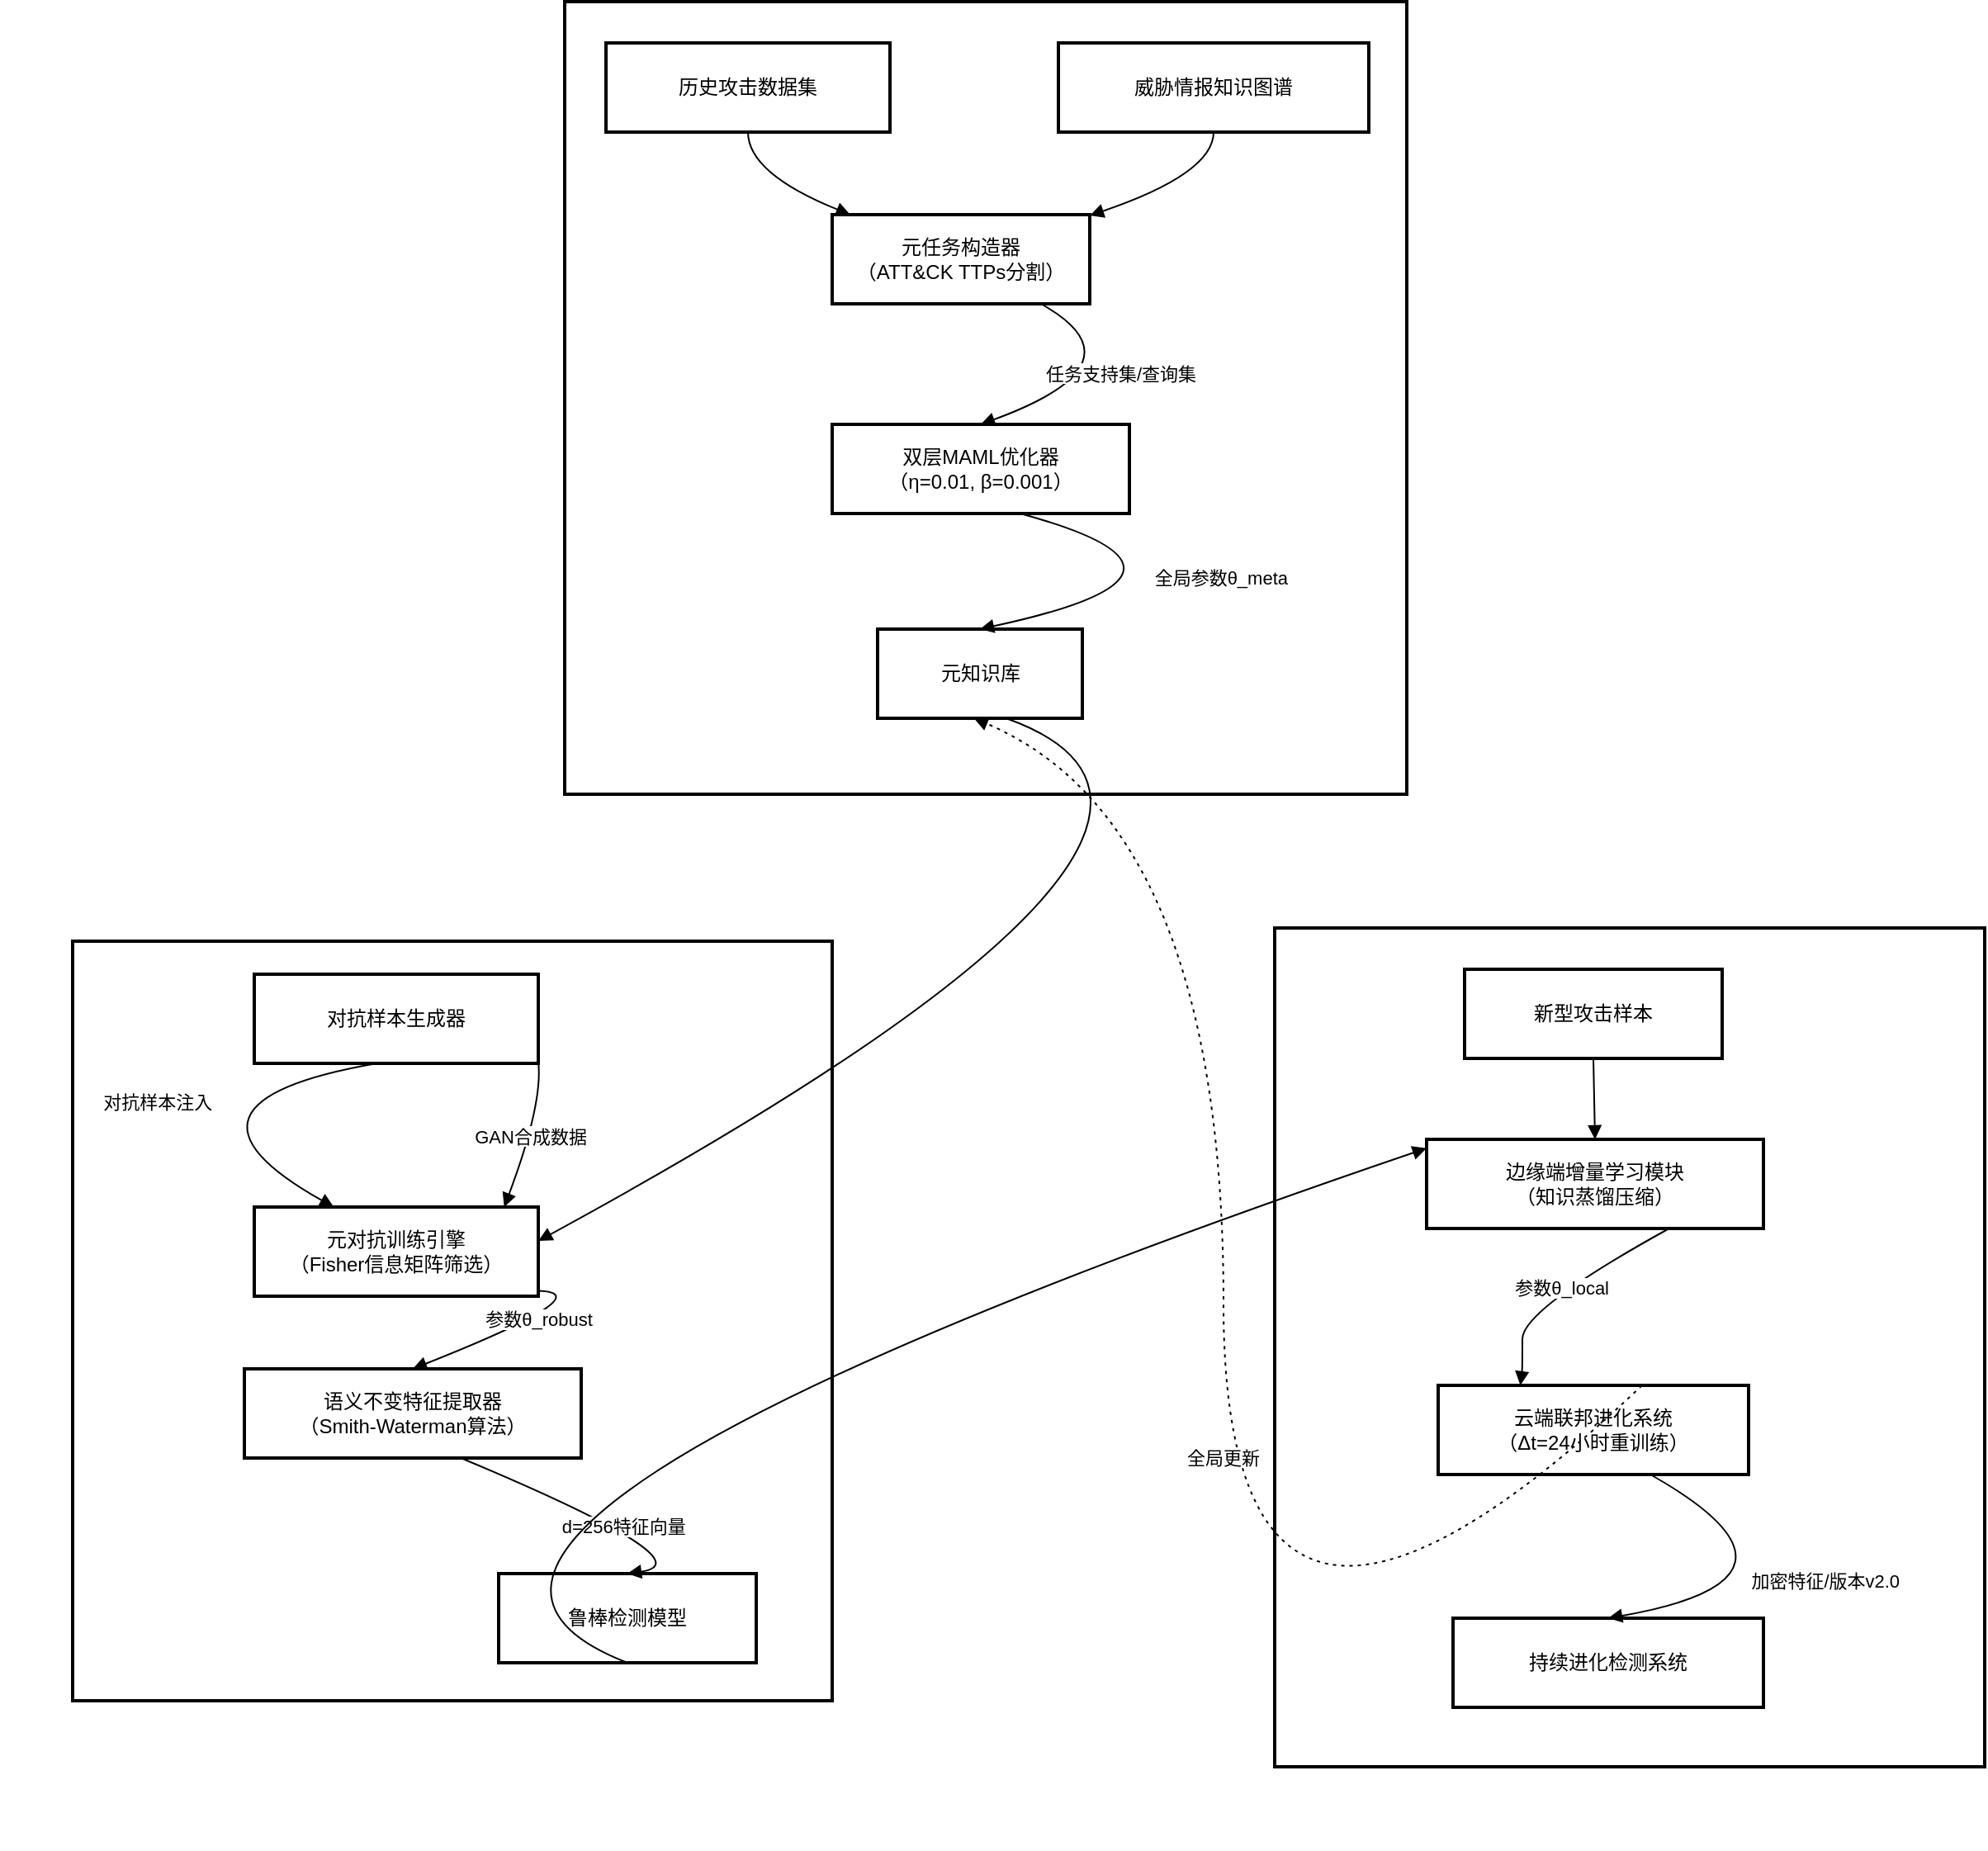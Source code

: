 <mxfile version="26.1.0">
  <diagram name="第 1 页" id="IiBpwiCUb0pAsuBbF-yA">
    <mxGraphModel dx="1715" dy="937" grid="1" gridSize="10" guides="1" tooltips="1" connect="1" arrows="1" fold="1" page="1" pageScale="1" pageWidth="827" pageHeight="1169" math="0" shadow="0">
      <root>
        <mxCell id="0" />
        <mxCell id="1" parent="0" />
        <mxCell id="6nDZSmWIB0FfNVac5v39-1" value="" style="whiteSpace=wrap;strokeWidth=2;" vertex="1" parent="1">
          <mxGeometry x="1050" y="581" width="430" height="508" as="geometry" />
        </mxCell>
        <mxCell id="6nDZSmWIB0FfNVac5v39-2" value="" style="whiteSpace=wrap;strokeWidth=2;" vertex="1" parent="1">
          <mxGeometry x="322" y="589" width="460" height="460" as="geometry" />
        </mxCell>
        <mxCell id="6nDZSmWIB0FfNVac5v39-3" value="" style="whiteSpace=wrap;strokeWidth=2;" vertex="1" parent="1">
          <mxGeometry x="620" y="20" width="510" height="480" as="geometry" />
        </mxCell>
        <mxCell id="6nDZSmWIB0FfNVac5v39-4" value="历史攻击数据集" style="whiteSpace=wrap;strokeWidth=2;" vertex="1" parent="1">
          <mxGeometry x="645" y="45" width="172" height="54" as="geometry" />
        </mxCell>
        <mxCell id="6nDZSmWIB0FfNVac5v39-5" value="元任务构造器&#xa;（ATT&amp;CK TTPs分割）" style="whiteSpace=wrap;strokeWidth=2;" vertex="1" parent="1">
          <mxGeometry x="782" y="149" width="156" height="54" as="geometry" />
        </mxCell>
        <mxCell id="6nDZSmWIB0FfNVac5v39-6" value="威胁情报知识图谱" style="whiteSpace=wrap;strokeWidth=2;" vertex="1" parent="1">
          <mxGeometry x="919" y="45" width="188" height="54" as="geometry" />
        </mxCell>
        <mxCell id="6nDZSmWIB0FfNVac5v39-7" value="双层MAML优化器&#xa;（η=0.01, β=0.001）" style="whiteSpace=wrap;strokeWidth=2;" vertex="1" parent="1">
          <mxGeometry x="782" y="276" width="180" height="54" as="geometry" />
        </mxCell>
        <mxCell id="6nDZSmWIB0FfNVac5v39-8" value="元知识库" style="whiteSpace=wrap;strokeWidth=2;" vertex="1" parent="1">
          <mxGeometry x="809.5" y="400" width="124" height="54" as="geometry" />
        </mxCell>
        <mxCell id="6nDZSmWIB0FfNVac5v39-9" value="元对抗训练引擎&#xa;（Fisher信息矩阵筛选）" style="whiteSpace=wrap;strokeWidth=2;" vertex="1" parent="1">
          <mxGeometry x="432" y="750" width="172" height="54" as="geometry" />
        </mxCell>
        <mxCell id="6nDZSmWIB0FfNVac5v39-10" value="对抗样本生成器" style="whiteSpace=wrap;strokeWidth=2;" vertex="1" parent="1">
          <mxGeometry x="432" y="609" width="172" height="54" as="geometry" />
        </mxCell>
        <mxCell id="6nDZSmWIB0FfNVac5v39-11" value="语义不变特征提取器&#xa;（Smith-Waterman算法）" style="whiteSpace=wrap;strokeWidth=2;" vertex="1" parent="1">
          <mxGeometry x="426" y="848" width="204" height="54" as="geometry" />
        </mxCell>
        <mxCell id="6nDZSmWIB0FfNVac5v39-12" value="鲁棒检测模型" style="whiteSpace=wrap;strokeWidth=2;" vertex="1" parent="1">
          <mxGeometry x="580" y="972" width="156" height="54" as="geometry" />
        </mxCell>
        <mxCell id="6nDZSmWIB0FfNVac5v39-13" value="新型攻击样本" style="whiteSpace=wrap;strokeWidth=2;" vertex="1" parent="1">
          <mxGeometry x="1165" y="606" width="156" height="54" as="geometry" />
        </mxCell>
        <mxCell id="6nDZSmWIB0FfNVac5v39-14" value="边缘端增量学习模块&#xa;（知识蒸馏压缩）" style="whiteSpace=wrap;strokeWidth=2;" vertex="1" parent="1">
          <mxGeometry x="1142" y="709" width="204" height="54" as="geometry" />
        </mxCell>
        <mxCell id="6nDZSmWIB0FfNVac5v39-15" value="云端联邦进化系统&#xa;（Δt=24小时重训练）" style="whiteSpace=wrap;strokeWidth=2;" vertex="1" parent="1">
          <mxGeometry x="1149" y="858" width="188" height="54" as="geometry" />
        </mxCell>
        <mxCell id="6nDZSmWIB0FfNVac5v39-16" value="持续进化检测系统" style="whiteSpace=wrap;strokeWidth=2;" vertex="1" parent="1">
          <mxGeometry x="1158" y="999" width="188" height="54" as="geometry" />
        </mxCell>
        <mxCell id="6nDZSmWIB0FfNVac5v39-17" value="" style="whiteSpace=wrap;strokeWidth=2;" vertex="1" parent="1">
          <mxGeometry x="733" y="303" as="geometry" />
        </mxCell>
        <mxCell id="6nDZSmWIB0FfNVac5v39-18" value="" style="whiteSpace=wrap;strokeWidth=2;" vertex="1" parent="1">
          <mxGeometry x="681" y="454" as="geometry" />
        </mxCell>
        <mxCell id="6nDZSmWIB0FfNVac5v39-19" value="" style="whiteSpace=wrap;strokeWidth=2;" vertex="1" parent="1">
          <mxGeometry x="917" y="454" as="geometry" />
        </mxCell>
        <mxCell id="6nDZSmWIB0FfNVac5v39-20" value="" style="whiteSpace=wrap;strokeWidth=2;" vertex="1" parent="1">
          <mxGeometry x="877" y="581" as="geometry" />
        </mxCell>
        <mxCell id="6nDZSmWIB0FfNVac5v39-21" value="" style="whiteSpace=wrap;strokeWidth=2;" vertex="1" parent="1">
          <mxGeometry x="391" y="902" as="geometry" />
        </mxCell>
        <mxCell id="6nDZSmWIB0FfNVac5v39-22" value="" style="whiteSpace=wrap;strokeWidth=2;" vertex="1" parent="1">
          <mxGeometry x="345" y="1053" as="geometry" />
        </mxCell>
        <mxCell id="6nDZSmWIB0FfNVac5v39-23" value="" style="whiteSpace=wrap;strokeWidth=2;" vertex="1" parent="1">
          <mxGeometry x="580" y="1053" as="geometry" />
        </mxCell>
        <mxCell id="6nDZSmWIB0FfNVac5v39-24" value="" style="whiteSpace=wrap;strokeWidth=2;" vertex="1" parent="1">
          <mxGeometry x="279" y="1011" as="geometry" />
        </mxCell>
        <mxCell id="6nDZSmWIB0FfNVac5v39-25" value="" style="whiteSpace=wrap;strokeWidth=2;" vertex="1" parent="1">
          <mxGeometry x="1091" y="912" as="geometry" />
        </mxCell>
        <mxCell id="6nDZSmWIB0FfNVac5v39-26" value="" style="whiteSpace=wrap;strokeWidth=2;" vertex="1" parent="1">
          <mxGeometry x="1079" y="1038" as="geometry" />
        </mxCell>
        <mxCell id="6nDZSmWIB0FfNVac5v39-27" value="" style="whiteSpace=wrap;strokeWidth=2;" vertex="1" parent="1">
          <mxGeometry x="1244" y="1038" as="geometry" />
        </mxCell>
        <mxCell id="6nDZSmWIB0FfNVac5v39-28" value="" style="whiteSpace=wrap;strokeWidth=2;" vertex="1" parent="1">
          <mxGeometry x="1232" y="1138" as="geometry" />
        </mxCell>
        <mxCell id="6nDZSmWIB0FfNVac5v39-29" value="" style="curved=1;startArrow=none;endArrow=block;exitX=0.5;exitY=1;entryX=0.07;entryY=0;rounded=0;" edge="1" parent="1" source="6nDZSmWIB0FfNVac5v39-4" target="6nDZSmWIB0FfNVac5v39-5">
          <mxGeometry relative="1" as="geometry">
            <Array as="points">
              <mxPoint x="731" y="124" />
            </Array>
          </mxGeometry>
        </mxCell>
        <mxCell id="6nDZSmWIB0FfNVac5v39-30" value="" style="curved=1;startArrow=none;endArrow=block;exitX=0.5;exitY=1;entryX=1;entryY=0.01;rounded=0;" edge="1" parent="1" source="6nDZSmWIB0FfNVac5v39-6" target="6nDZSmWIB0FfNVac5v39-5">
          <mxGeometry relative="1" as="geometry">
            <Array as="points">
              <mxPoint x="1013" y="124" />
            </Array>
          </mxGeometry>
        </mxCell>
        <mxCell id="6nDZSmWIB0FfNVac5v39-31" value="任务支持集/查询集" style="curved=1;startArrow=none;endArrow=block;exitX=0.81;exitY=1;entryX=0.5;entryY=-0.01;rounded=0;" edge="1" parent="1" source="6nDZSmWIB0FfNVac5v39-5" target="6nDZSmWIB0FfNVac5v39-7">
          <mxGeometry relative="1" as="geometry">
            <Array as="points">
              <mxPoint x="973" y="239" />
            </Array>
          </mxGeometry>
        </mxCell>
        <mxCell id="6nDZSmWIB0FfNVac5v39-32" value="全局参数θ_meta" style="curved=1;startArrow=none;endArrow=block;exitX=0.63;exitY=0.99;entryX=0.5;entryY=0.01;rounded=0;" edge="1" parent="1" source="6nDZSmWIB0FfNVac5v39-7" target="6nDZSmWIB0FfNVac5v39-8">
          <mxGeometry relative="1" as="geometry">
            <Array as="points">
              <mxPoint x="1029" y="366" />
            </Array>
          </mxGeometry>
        </mxCell>
        <mxCell id="6nDZSmWIB0FfNVac5v39-39" value="" style="curved=1;startArrow=none;endArrow=block;exitX=0.63;exitY=1.01;entryX=1;entryY=0.38;rounded=0;" edge="1" parent="1" source="6nDZSmWIB0FfNVac5v39-8" target="6nDZSmWIB0FfNVac5v39-9">
          <mxGeometry relative="1" as="geometry">
            <Array as="points">
              <mxPoint x="1068" y="518" />
            </Array>
          </mxGeometry>
        </mxCell>
        <mxCell id="6nDZSmWIB0FfNVac5v39-40" value="GAN合成数据" style="curved=1;startArrow=none;endArrow=block;exitX=1;exitY=0.98;entryX=0.88;entryY=0;rounded=0;" edge="1" parent="1" source="6nDZSmWIB0FfNVac5v39-10" target="6nDZSmWIB0FfNVac5v39-9">
          <mxGeometry relative="1" as="geometry">
            <Array as="points">
              <mxPoint x="607" y="687" />
            </Array>
          </mxGeometry>
        </mxCell>
        <mxCell id="6nDZSmWIB0FfNVac5v39-41" value="参数θ_robust" style="curved=1;startArrow=none;endArrow=block;exitX=1;exitY=0.94;entryX=0.5;entryY=-0.01;rounded=0;" edge="1" parent="1" source="6nDZSmWIB0FfNVac5v39-9" target="6nDZSmWIB0FfNVac5v39-11">
          <mxGeometry relative="1" as="geometry">
            <Array as="points">
              <mxPoint x="644" y="802" />
            </Array>
          </mxGeometry>
        </mxCell>
        <mxCell id="6nDZSmWIB0FfNVac5v39-42" value="d=256特征向量" style="curved=1;startArrow=none;endArrow=block;exitX=0.64;exitY=0.99;entryX=0.5;entryY=0.01;rounded=0;" edge="1" parent="1" source="6nDZSmWIB0FfNVac5v39-11" target="6nDZSmWIB0FfNVac5v39-12">
          <mxGeometry relative="1" as="geometry">
            <Array as="points">
              <mxPoint x="708" y="965" />
            </Array>
          </mxGeometry>
        </mxCell>
        <mxCell id="6nDZSmWIB0FfNVac5v39-49" value="" style="curved=1;startArrow=none;endArrow=block;exitX=0.5;exitY=1.01;entryX=0.5;entryY=0;rounded=0;" edge="1" parent="1" source="6nDZSmWIB0FfNVac5v39-13" target="6nDZSmWIB0FfNVac5v39-14">
          <mxGeometry relative="1" as="geometry">
            <Array as="points" />
          </mxGeometry>
        </mxCell>
        <mxCell id="6nDZSmWIB0FfNVac5v39-50" value="" style="curved=1;startArrow=none;endArrow=block;exitX=0.5;exitY=1.01;entryX=0;entryY=0.1;rounded=0;" edge="1" parent="1" source="6nDZSmWIB0FfNVac5v39-12" target="6nDZSmWIB0FfNVac5v39-14">
          <mxGeometry relative="1" as="geometry">
            <Array as="points">
              <mxPoint x="456" y="948" />
            </Array>
          </mxGeometry>
        </mxCell>
        <mxCell id="6nDZSmWIB0FfNVac5v39-51" value="参数θ_local" style="curved=1;startArrow=none;endArrow=block;exitX=0.72;exitY=1;entryX=0.26;entryY=-0.01;rounded=0;" edge="1" parent="1" source="6nDZSmWIB0FfNVac5v39-14" target="6nDZSmWIB0FfNVac5v39-15">
          <mxGeometry relative="1" as="geometry">
            <Array as="points">
              <mxPoint x="1200" y="812" />
              <mxPoint x="1200" y="848" />
            </Array>
          </mxGeometry>
        </mxCell>
        <mxCell id="6nDZSmWIB0FfNVac5v39-52" value="加密特征/版本v2.0" style="curved=1;startArrow=none;endArrow=block;exitX=0.68;exitY=0.99;entryX=0.5;entryY=0.01;rounded=0;" edge="1" parent="1" source="6nDZSmWIB0FfNVac5v39-15" target="6nDZSmWIB0FfNVac5v39-16">
          <mxGeometry relative="1" as="geometry">
            <Array as="points">
              <mxPoint x="1389" y="975" />
            </Array>
          </mxGeometry>
        </mxCell>
        <mxCell id="6nDZSmWIB0FfNVac5v39-59" value="全局更新" style="curved=1;dashed=1;dashPattern=2 3;startArrow=none;endArrow=block;exitX=0.66;exitY=-0.01;entryX=0.47;entryY=1.01;rounded=0;" edge="1" parent="1" source="6nDZSmWIB0FfNVac5v39-15" target="6nDZSmWIB0FfNVac5v39-8">
          <mxGeometry relative="1" as="geometry">
            <Array as="points">
              <mxPoint x="1019" y="1099" />
              <mxPoint x="1019" y="518" />
            </Array>
          </mxGeometry>
        </mxCell>
        <mxCell id="6nDZSmWIB0FfNVac5v39-60" value="对抗样本注入" style="curved=1;startArrow=none;endArrow=block;exitX=0.43;exitY=1.01;entryX=0.28;entryY=0;rounded=0;" edge="1" parent="1" source="6nDZSmWIB0FfNVac5v39-10" target="6nDZSmWIB0FfNVac5v39-9">
          <mxGeometry relative="1" as="geometry">
            <Array as="points">
              <mxPoint x="368" y="687" />
            </Array>
          </mxGeometry>
        </mxCell>
      </root>
    </mxGraphModel>
  </diagram>
</mxfile>
